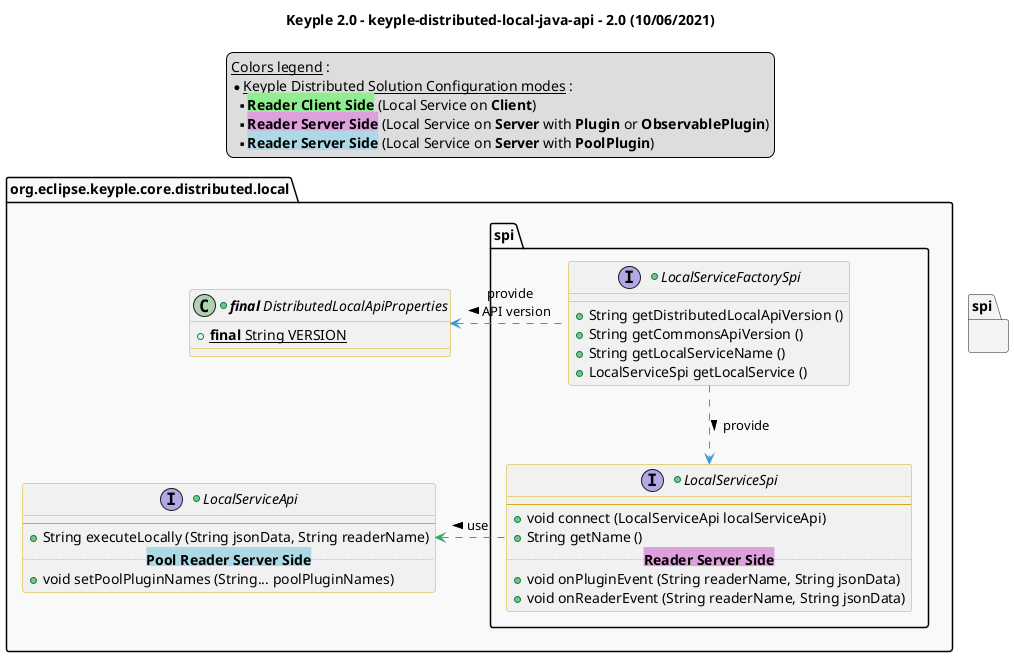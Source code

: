 @startuml
title
    Keyple 2.0 - keyple-distributed-local-java-api - 2.0 (10/06/2021)
end title

' == THEME ==

'Couleurs issues de : https://htmlcolorcodes.com/fr/tableau-de-couleur/tableau-de-couleur-design-plat/
!define C_GREY1 F8F9F9
!define C_GREY2 F2F3F4
!define C_GREY3 E5E7E9
!define C_GREY4 D7DBDD
!define C_GREY5 CACFD2
!define C_GREY6 BDC3C7
!define C_LINK 3498DB
!define C_USE 27AE60

skinparam Shadowing false
skinparam ClassFontStyle italic
skinparam ClassBorderColor #D4AC0D
skinparam stereotypeABorderColor #A9DCDF
skinparam stereotypeIBorderColor #B4A7E5
skinparam stereotypeCBorderColor #ADD1B2
skinparam stereotypeEBorderColor #EB93DF
' Red
skinparam ClassBackgroundColor<<red>> #FDEDEC
skinparam ClassBorderColor<<red>> #E74C3C
hide <<red>> stereotype
' Purple
skinparam ClassBackgroundColor<<purple>> #F4ECF7
skinparam ClassBorderColor<<purple>> #8E44AD
hide <<purple>> stereotype
' blue
skinparam ClassBackgroundColor<<blue>> #EBF5FB
skinparam ClassBorderColor<<blue>> #3498DB
hide <<blue>> stereotype
' Green
skinparam ClassBackgroundColor<<green>> #E9F7EF
skinparam ClassBorderColor<<green>> #27AE60
hide <<green>> stereotype
' Grey
skinparam ClassBackgroundColor<<grey>> #EAECEE
skinparam ClassBorderColor<<grey>> #2C3E50
hide <<grey>> stereotype

' == CONTENT ==

legend top
    __Colors legend__ :
    * __Keyple Distributed Solution Configuration modes__ :
    ** <back:lightGreen>**Reader Client Side**</back> (Local Service on **Client**)
    ** <back:plum>**Reader Server Side**</back> (Local Service on **Server** with **Plugin** or **ObservablePlugin**)
    ** <back:lightBlue>**Reader Server Side**</back> (Local Service on **Server** with **PoolPlugin**)
end legend

package "org.eclipse.keyple.core.distributed.local" as api {
    +class "**final** DistributedLocalApiProperties" as ApiProperties {
        +{static} **final** String VERSION
    }
    +interface LocalServiceApi {
        --
        +String executeLocally (String jsonData, String readerName)
        .. <back:lightBlue>**Pool Reader Server Side**</back> ..
        +void setPoolPluginNames (String... poolPluginNames)
    }
    package spi {
        +interface LocalServiceFactorySpi {
            +String getDistributedLocalApiVersion ()
            +String getCommonsApiVersion ()
            +String getLocalServiceName ()
            +LocalServiceSpi getLocalService ()
        }
        +interface LocalServiceSpi {
            --
            +void connect (LocalServiceApi localServiceApi)
            +String getName ()
            .. <back:plum>**Reader Server Side**</back> ..
            +void onPluginEvent (String readerName, String jsonData)
            +void onReaderEvent (String readerName, String jsonData)
        }
    }
}

' Associations

LocalServiceFactorySpi .left.> ApiProperties #C_LINK : provide\nAPI version <
LocalServiceFactorySpi ..> LocalServiceSpi #C_LINK : provide >

LocalServiceSpi .left.> LocalServiceApi #C_USE : use >

' == LAYOUT ==

'PoolRemotePluginSpi -[hidden]- ObservableRemotePluginSpi

' == STYLE ==

package api #C_GREY1 {}
package spi #C_GREY2 {}

@enduml